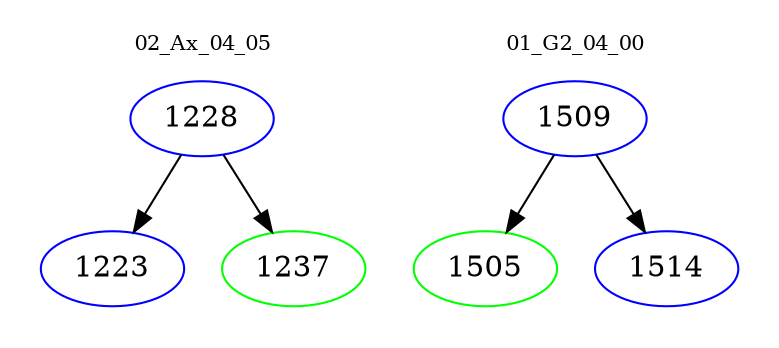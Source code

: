 digraph{
subgraph cluster_0 {
color = white
label = "02_Ax_04_05";
fontsize=10;
T0_1228 [label="1228", color="blue"]
T0_1228 -> T0_1223 [color="black"]
T0_1223 [label="1223", color="blue"]
T0_1228 -> T0_1237 [color="black"]
T0_1237 [label="1237", color="green"]
}
subgraph cluster_1 {
color = white
label = "01_G2_04_00";
fontsize=10;
T1_1509 [label="1509", color="blue"]
T1_1509 -> T1_1505 [color="black"]
T1_1505 [label="1505", color="green"]
T1_1509 -> T1_1514 [color="black"]
T1_1514 [label="1514", color="blue"]
}
}
